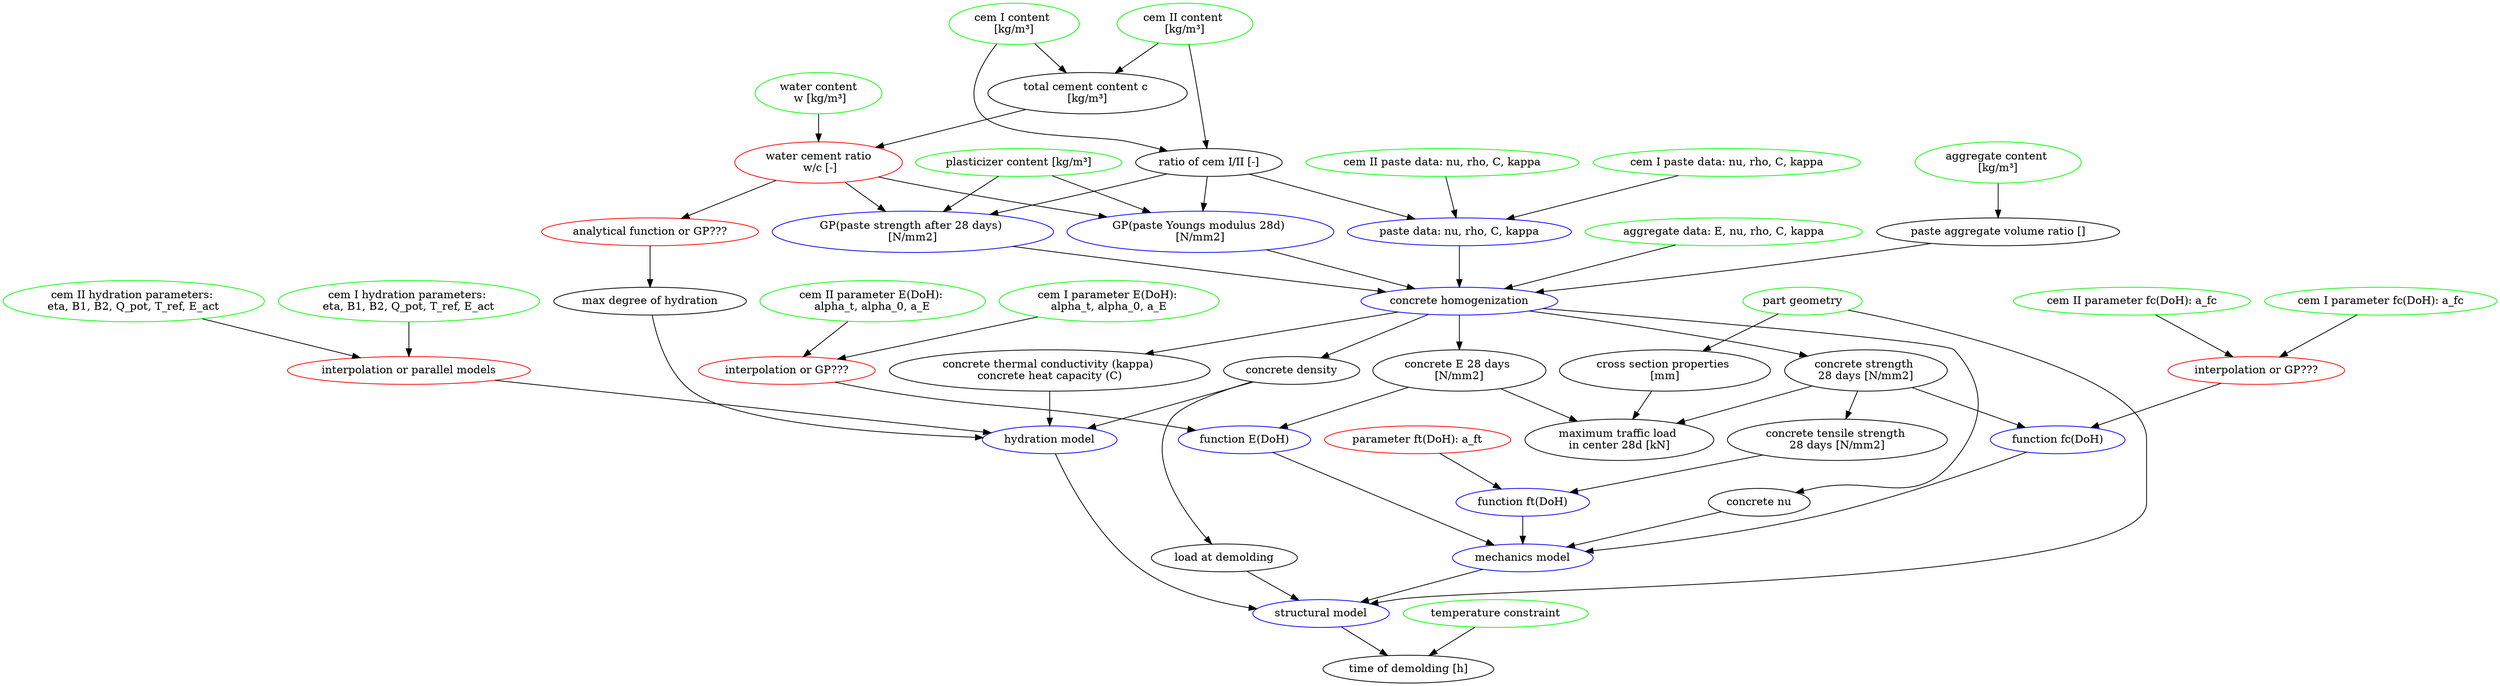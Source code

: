 // LebeDigital 
digraph LebeDigital {
	cemI [label="cem I content 
[kg/m³]" color=green]
	cemII [label="cem II content 
[kg/m³]" color=green]
	c [label="total cement content c 
[kg/m³]"]
	plasticizer [label="plasticizer content [kg/m³]" color=green]
	"aggregate content" [label="aggregate content 
[kg/m³]" color=green]
	cemI -> c
	cemII -> c
	ratio_cemI_cemII [label="ratio of cem I/II [-]"]
	ratio_cemI_cemII -> "paste data"
	cemI -> ratio_cemI_cemII
	cemII -> ratio_cemI_cemII
	w [label="water content
 w [kg/m³]" color=green]
	"w/c" [label="water cement ratio
 w/c [-]" color=red]
	w -> "w/c"
	c -> "w/c"
	plasticizer -> "paste strength 28d"
	plasticizer -> "E paste"
	"paste/aggregate volume ratio" [label="paste aggregate volume ratio []"]
	ratio_cemI_cemII -> "E paste"
	ratio_cemI_cemII -> "paste strength 28d"
	"w/c" -> "E paste"
	"w/c" -> "paste strength 28d"
	"concrete E 28d" [label="concrete E 28 days 
[N/mm2]"]
	"concrete E 28d" -> "load bearing capacity"
	"concrete strength 28d" [label="concrete strength 
28 days [N/mm2]"]
	"concrete tensile strength 28d" [label="concrete tensile strength 
28 days [N/mm2]"]
	"concrete strength 28d" -> "load bearing capacity"
	"concrete strength 28d" -> "concrete tensile strength 28d"
	"cross section" [label="cross section properties 
[mm]"]
	"cross section" -> "load bearing capacity"
	"load bearing capacity" [label="maximum traffic load 
in center 28d [kN]"]
	"demolding time" [label="time of demolding [h]"]
	"fem model" [label="structural model" color=blue]
	"fem model" -> "demolding time"
	"concrete homogenization" [label="concrete homogenization" color=blue]
	"hydration model" [label="hydration model" color=blue]
	"mechanics model" [label="mechanics model" color=blue]
	"E(DoH)" [label="function E(DoH)" color=blue]
	"fc(DoH)" [label="function fc(DoH)" color=blue]
	"ft(DoH)" [label="function ft(DoH)" color=blue]
	"concrete tensile strength 28d" -> "ft(DoH)"
	"ft(DoH)" -> "mechanics model"
	"max temp" [label="temperature constraint" color=green]
	"max temp" -> "demolding time"
	"ft paramter" [label="parameter ft(DoH): a_ft" color=red]
	"ft paramter" -> "ft(DoH)"
	"cem I fc paramter" [label="cem I parameter fc(DoH): a_fc" color=green]
	"cem II fc paramter" [label="cem II parameter fc(DoH): a_fc" color=green]
	"cem I fc paramter" -> "mix fc fkt"
	"cem II fc paramter" -> "mix fc fkt"
	"mix fc fkt" [label="interpolation or GP???" color=red]
	"mix fc fkt" -> "fc(DoH)"
	"cem I E paramter" [label="cem I parameter E(DoH): 
alpha_t, alpha_0, a_E" color=green]
	"cem II E paramter" [label="cem II parameter E(DoH): 
alpha_t, alpha_0, a_E" color=green]
	"cem I E paramter" -> "mix E fkt"
	"cem II E paramter" -> "mix E fkt"
	"mix E fkt" [label="interpolation or GP???" color=red]
	"mix E fkt" -> "E(DoH)"
	"hydration model" -> "fem model"
	"mechanics model" -> "fem model"
	"E(DoH)" -> "mechanics model"
	"fc(DoH)" -> "mechanics model"
	"aggregate data" [label="aggregate data: E, nu, rho, C, kappa" color=green]
	"aggregate data" -> "concrete homogenization"
	"cem I paste data" [label="cem I paste data: nu, rho, C, kappa" color=green]
	"cem I paste data" -> "paste data"
	"cem II paste data" [label="cem II paste data: nu, rho, C, kappa" color=green]
	"cem II paste data" -> "paste data"
	"paste data" [label="paste data: nu, rho, C, kappa" color=blue]
	"paste data" -> "concrete homogenization"
	"paste strength 28d" [label="GP(paste strength after 28 days) 
[N/mm2]" color=blue]
	"paste strength 28d" -> "concrete homogenization"
	"concrete homogenization" -> "concrete strength 28d"
	"concrete homogenization" -> "concrete E 28d"
	"E paste" [label="GP(paste Youngs modulus 28d) 
[N/mm2]" color=blue]
	"E paste" -> "concrete homogenization"
	"aggregate content" -> "paste/aggregate volume ratio"
	"paste/aggregate volume ratio" -> "concrete homogenization"
	geometry [label="part geometry" color=green]
	geometry -> "fem model"
	geometry -> "cross section"
	"concrete density" [label="concrete density"]
	"concrete nu" [label="concrete nu"]
	"concrete thermal" [label="concrete thermal conductivity (kappa) 
concrete heat capacity (C)"]
	"concrete homogenization" -> "concrete density"
	"concrete homogenization" -> "concrete nu"
	"concrete homogenization" -> "concrete thermal"
	"concrete density" -> "hydration model"
	"concrete thermal" -> "hydration model"
	"concrete nu" -> "mechanics model"
	"concrete density" -> load
	"concrete strength 28d" -> "fc(DoH)"
	"concrete E 28d" -> "E(DoH)"
	"cem I hydration parameters" [label="cem I hydration parameters: 
eta, B1, B2, Q_pot, T_ref, E_act" color=green]
	"cem I hydration parameters" -> interpolation
	"cem II hydration parameters" [label="cem II hydration parameters: 
eta, B1, B2, Q_pot, T_ref, E_act" color=green]
	"cem II hydration parameters" -> interpolation
	interpolation [label="interpolation or parallel models" color=red]
	interpolation -> "hydration model"
	"w/c" -> missing
	missing [label="analytical function or GP???" color=red]
	missing -> "alpha max"
	"alpha max" [label="max degree of hydration"]
	"alpha max" -> "hydration model"
	load [label="load at demolding"]
	load -> "fem model"
}
